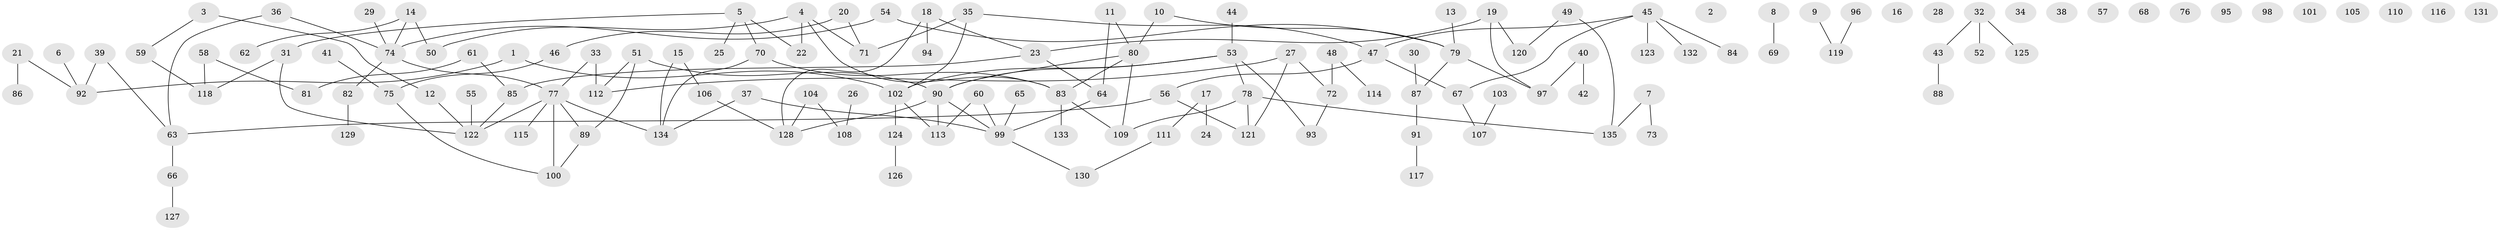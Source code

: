 // coarse degree distribution, {2: 0.22916666666666666, 0: 0.16666666666666666, 5: 0.07291666666666667, 3: 0.11458333333333333, 1: 0.28125, 4: 0.07291666666666667, 6: 0.041666666666666664, 10: 0.010416666666666666, 7: 0.010416666666666666}
// Generated by graph-tools (version 1.1) at 2025/41/03/06/25 10:41:19]
// undirected, 135 vertices, 144 edges
graph export_dot {
graph [start="1"]
  node [color=gray90,style=filled];
  1;
  2;
  3;
  4;
  5;
  6;
  7;
  8;
  9;
  10;
  11;
  12;
  13;
  14;
  15;
  16;
  17;
  18;
  19;
  20;
  21;
  22;
  23;
  24;
  25;
  26;
  27;
  28;
  29;
  30;
  31;
  32;
  33;
  34;
  35;
  36;
  37;
  38;
  39;
  40;
  41;
  42;
  43;
  44;
  45;
  46;
  47;
  48;
  49;
  50;
  51;
  52;
  53;
  54;
  55;
  56;
  57;
  58;
  59;
  60;
  61;
  62;
  63;
  64;
  65;
  66;
  67;
  68;
  69;
  70;
  71;
  72;
  73;
  74;
  75;
  76;
  77;
  78;
  79;
  80;
  81;
  82;
  83;
  84;
  85;
  86;
  87;
  88;
  89;
  90;
  91;
  92;
  93;
  94;
  95;
  96;
  97;
  98;
  99;
  100;
  101;
  102;
  103;
  104;
  105;
  106;
  107;
  108;
  109;
  110;
  111;
  112;
  113;
  114;
  115;
  116;
  117;
  118;
  119;
  120;
  121;
  122;
  123;
  124;
  125;
  126;
  127;
  128;
  129;
  130;
  131;
  132;
  133;
  134;
  135;
  1 -- 92;
  1 -- 102;
  3 -- 12;
  3 -- 59;
  4 -- 22;
  4 -- 50;
  4 -- 71;
  4 -- 83;
  5 -- 22;
  5 -- 25;
  5 -- 31;
  5 -- 70;
  6 -- 92;
  7 -- 73;
  7 -- 135;
  8 -- 69;
  9 -- 119;
  10 -- 79;
  10 -- 80;
  11 -- 64;
  11 -- 80;
  12 -- 122;
  13 -- 79;
  14 -- 50;
  14 -- 62;
  14 -- 74;
  15 -- 106;
  15 -- 134;
  17 -- 24;
  17 -- 111;
  18 -- 23;
  18 -- 94;
  18 -- 128;
  19 -- 23;
  19 -- 97;
  19 -- 120;
  20 -- 46;
  20 -- 71;
  21 -- 86;
  21 -- 92;
  23 -- 64;
  23 -- 85;
  26 -- 108;
  27 -- 72;
  27 -- 112;
  27 -- 121;
  29 -- 74;
  30 -- 87;
  31 -- 118;
  31 -- 122;
  32 -- 43;
  32 -- 52;
  32 -- 125;
  33 -- 77;
  33 -- 112;
  35 -- 47;
  35 -- 71;
  35 -- 102;
  36 -- 63;
  36 -- 74;
  37 -- 99;
  37 -- 134;
  39 -- 63;
  39 -- 92;
  40 -- 42;
  40 -- 97;
  41 -- 75;
  43 -- 88;
  44 -- 53;
  45 -- 47;
  45 -- 67;
  45 -- 84;
  45 -- 123;
  45 -- 132;
  46 -- 75;
  47 -- 56;
  47 -- 67;
  48 -- 72;
  48 -- 114;
  49 -- 120;
  49 -- 135;
  51 -- 89;
  51 -- 90;
  51 -- 112;
  53 -- 78;
  53 -- 90;
  53 -- 93;
  53 -- 102;
  54 -- 74;
  54 -- 79;
  55 -- 122;
  56 -- 63;
  56 -- 121;
  58 -- 81;
  58 -- 118;
  59 -- 118;
  60 -- 99;
  60 -- 113;
  61 -- 81;
  61 -- 85;
  63 -- 66;
  64 -- 99;
  65 -- 99;
  66 -- 127;
  67 -- 107;
  70 -- 83;
  70 -- 134;
  72 -- 93;
  74 -- 77;
  74 -- 82;
  75 -- 100;
  77 -- 89;
  77 -- 100;
  77 -- 115;
  77 -- 122;
  77 -- 134;
  78 -- 109;
  78 -- 121;
  78 -- 135;
  79 -- 87;
  79 -- 97;
  80 -- 83;
  80 -- 90;
  80 -- 109;
  82 -- 129;
  83 -- 109;
  83 -- 133;
  85 -- 122;
  87 -- 91;
  89 -- 100;
  90 -- 99;
  90 -- 113;
  90 -- 128;
  91 -- 117;
  96 -- 119;
  99 -- 130;
  102 -- 113;
  102 -- 124;
  103 -- 107;
  104 -- 108;
  104 -- 128;
  106 -- 128;
  111 -- 130;
  124 -- 126;
}
